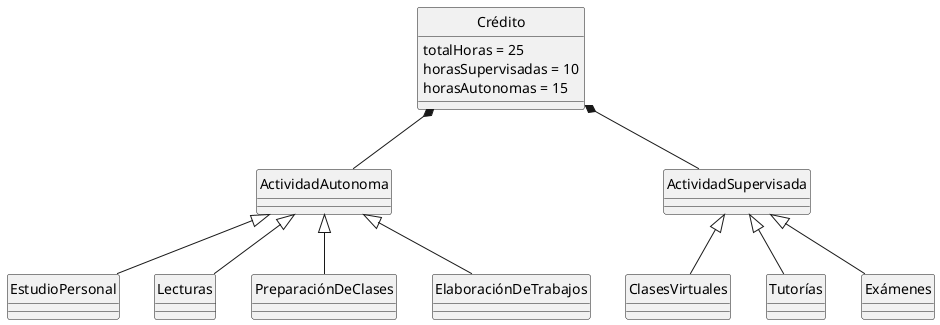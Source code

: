 ' De esta manera, UDAS, de acuerdo con las pautas europeas que se utilizan en la
' Universidad Europea del Atlántico (integrante de la red FUNIBER), establece el valor de 1
' crédito = 25 horas de trabajo del estudiante. De esas horas, 10 corresponden a actividades
' académicas que requieren la dirección y supervisión directa del profesor (clases virtuales,
' tutorías, exámenes, etc.) y las 15 horas restantes a la realización autónoma por parte del
' alumno de actividades académicas, tales como estudio personal y lecturas, preparación de
' clases, elaboración de trabajos, entre otras. Es decir, la dedicación total del alumno por
' asignatura se ha establecido con una carga de carácter virtual supervisada de un 40% y un
' porcentaje del 60% de trabajo autónomo
@startuml

hide circle

class Crédito {
  totalHoras = 25
  horasSupervisadas = 10
  horasAutonomas = 15
}

class ActividadSupervisada 

class ActividadAutonoma 

Crédito *-- ActividadSupervisada 
Crédito *-- ActividadAutonoma 

ClasesVirtuales -u-|> ActividadSupervisada
Tutorías -u-|> ActividadSupervisada
Exámenes -u-|> ActividadSupervisada

EstudioPersonal -u-|> ActividadAutonoma
Lecturas -u-|> ActividadAutonoma
PreparaciónDeClases -u-|> ActividadAutonoma
ElaboraciónDeTrabajos -u-|> ActividadAutonoma


@enduml
